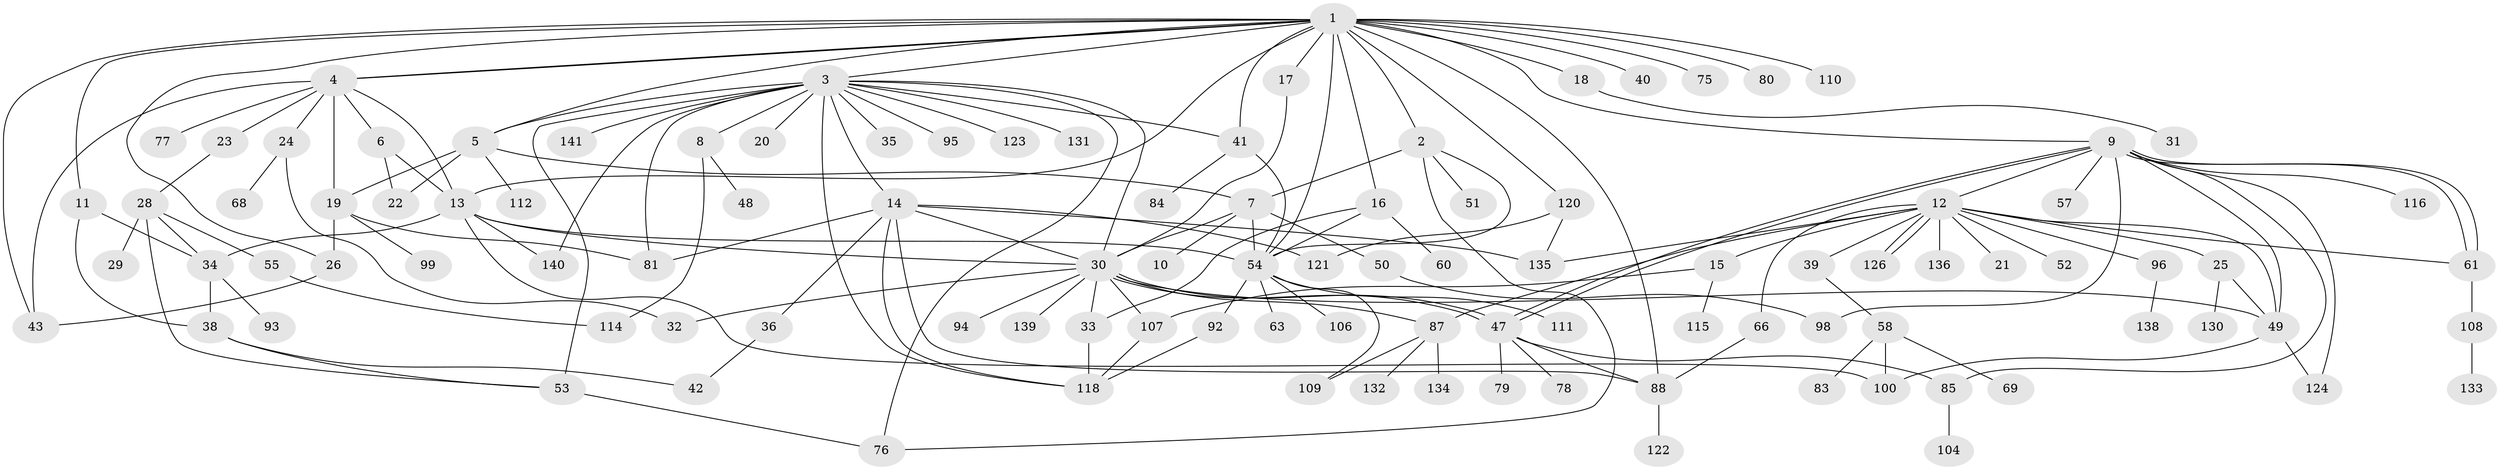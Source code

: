 // Generated by graph-tools (version 1.1) at 2025/51/02/27/25 19:51:56]
// undirected, 107 vertices, 167 edges
graph export_dot {
graph [start="1"]
  node [color=gray90,style=filled];
  1 [super="+72"];
  2 [super="+90"];
  3 [super="+86"];
  4 [super="+82"];
  5 [super="+91"];
  6 [super="+27"];
  7 [super="+103"];
  8;
  9 [super="+74"];
  10 [super="+44"];
  11;
  12 [super="+137"];
  13 [super="+73"];
  14 [super="+113"];
  15 [super="+143"];
  16 [super="+144"];
  17;
  18;
  19 [super="+71"];
  20 [super="+59"];
  21;
  22;
  23;
  24 [super="+97"];
  25 [super="+105"];
  26 [super="+56"];
  28 [super="+125"];
  29;
  30 [super="+37"];
  31;
  32;
  33;
  34 [super="+127"];
  35;
  36 [super="+46"];
  38 [super="+45"];
  39;
  40;
  41;
  42;
  43 [super="+62"];
  47 [super="+89"];
  48;
  49 [super="+128"];
  50;
  51;
  52;
  53 [super="+119"];
  54 [super="+70"];
  55 [super="+65"];
  57;
  58 [super="+64"];
  60;
  61;
  63;
  66 [super="+67"];
  68;
  69;
  75;
  76;
  77;
  78;
  79;
  80;
  81;
  83;
  84;
  85;
  87 [super="+102"];
  88;
  92;
  93;
  94;
  95;
  96;
  98 [super="+101"];
  99;
  100;
  104;
  106;
  107 [super="+117"];
  108;
  109;
  110;
  111;
  112;
  114;
  115;
  116;
  118;
  120;
  121;
  122;
  123;
  124 [super="+129"];
  126;
  130;
  131;
  132;
  133;
  134;
  135 [super="+142"];
  136;
  138;
  139;
  140;
  141;
  1 -- 2;
  1 -- 3;
  1 -- 4;
  1 -- 4;
  1 -- 5;
  1 -- 9;
  1 -- 11;
  1 -- 16;
  1 -- 17;
  1 -- 18;
  1 -- 26;
  1 -- 40;
  1 -- 41;
  1 -- 54;
  1 -- 75;
  1 -- 80;
  1 -- 88;
  1 -- 110;
  1 -- 120;
  1 -- 13;
  1 -- 43;
  2 -- 7;
  2 -- 51;
  2 -- 76;
  2 -- 54;
  3 -- 5;
  3 -- 8;
  3 -- 14;
  3 -- 20;
  3 -- 30;
  3 -- 35;
  3 -- 41;
  3 -- 76;
  3 -- 81;
  3 -- 95;
  3 -- 118;
  3 -- 123;
  3 -- 131;
  3 -- 140;
  3 -- 53 [weight=2];
  3 -- 141;
  4 -- 6;
  4 -- 13;
  4 -- 23;
  4 -- 24;
  4 -- 43;
  4 -- 77;
  4 -- 19;
  5 -- 19;
  5 -- 112;
  5 -- 22;
  5 -- 7;
  6 -- 22;
  6 -- 13;
  7 -- 10;
  7 -- 50;
  7 -- 54;
  7 -- 30;
  8 -- 48;
  8 -- 114;
  9 -- 12;
  9 -- 47;
  9 -- 47;
  9 -- 49;
  9 -- 57;
  9 -- 61;
  9 -- 61;
  9 -- 85;
  9 -- 98;
  9 -- 116;
  9 -- 124;
  11 -- 34;
  11 -- 38;
  12 -- 15;
  12 -- 21;
  12 -- 25;
  12 -- 39;
  12 -- 52;
  12 -- 61;
  12 -- 66;
  12 -- 87;
  12 -- 96;
  12 -- 126;
  12 -- 126;
  12 -- 135;
  12 -- 136;
  12 -- 49;
  13 -- 30;
  13 -- 34;
  13 -- 54;
  13 -- 100;
  13 -- 140;
  14 -- 30;
  14 -- 36;
  14 -- 81;
  14 -- 121;
  14 -- 135;
  14 -- 88;
  14 -- 118;
  15 -- 107;
  15 -- 115;
  16 -- 33;
  16 -- 54;
  16 -- 60;
  17 -- 30;
  18 -- 31;
  19 -- 81;
  19 -- 99;
  19 -- 26;
  23 -- 28;
  24 -- 32;
  24 -- 68;
  25 -- 49;
  25 -- 130;
  26 -- 43;
  28 -- 29;
  28 -- 55;
  28 -- 34;
  28 -- 53;
  30 -- 33;
  30 -- 47;
  30 -- 47;
  30 -- 87;
  30 -- 94;
  30 -- 107;
  30 -- 139;
  30 -- 49;
  30 -- 32;
  33 -- 118;
  34 -- 38;
  34 -- 93;
  36 -- 42;
  38 -- 42;
  38 -- 53;
  39 -- 58;
  41 -- 54;
  41 -- 84;
  47 -- 78;
  47 -- 79;
  47 -- 85;
  47 -- 88;
  49 -- 100;
  49 -- 124;
  50 -- 98;
  53 -- 76;
  54 -- 63;
  54 -- 92;
  54 -- 106;
  54 -- 109 [weight=2];
  54 -- 111;
  55 -- 114;
  58 -- 83;
  58 -- 100;
  58 -- 69;
  61 -- 108;
  66 -- 88;
  85 -- 104;
  87 -- 132;
  87 -- 134;
  87 -- 109;
  88 -- 122;
  92 -- 118;
  96 -- 138;
  107 -- 118;
  108 -- 133;
  120 -- 121;
  120 -- 135;
}
